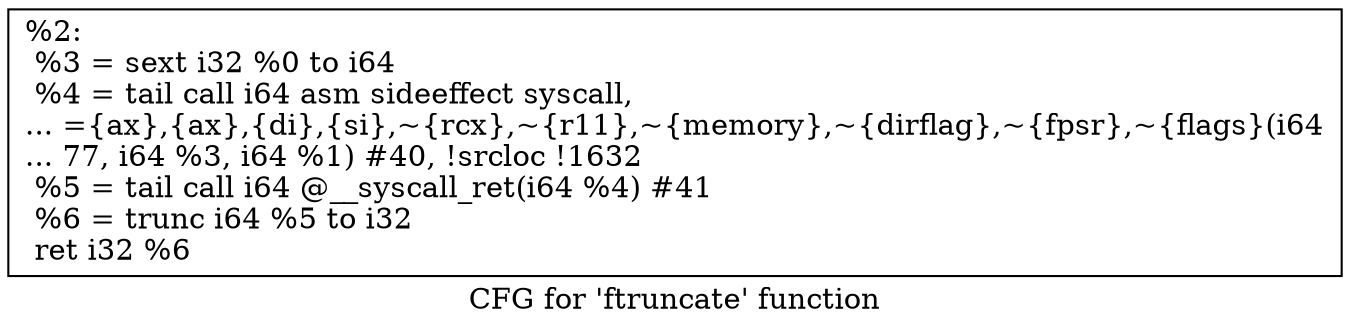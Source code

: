 digraph "CFG for 'ftruncate' function" {
	label="CFG for 'ftruncate' function";

	Node0x1e7f110 [shape=record,label="{%2:\l  %3 = sext i32 %0 to i64\l  %4 = tail call i64 asm sideeffect syscall,\l... =\{ax\},\{ax\},\{di\},\{si\},~\{rcx\},~\{r11\},~\{memory\},~\{dirflag\},~\{fpsr\},~\{flags\}(i64\l... 77, i64 %3, i64 %1) #40, !srcloc !1632\l  %5 = tail call i64 @__syscall_ret(i64 %4) #41\l  %6 = trunc i64 %5 to i32\l  ret i32 %6\l}"];
}
